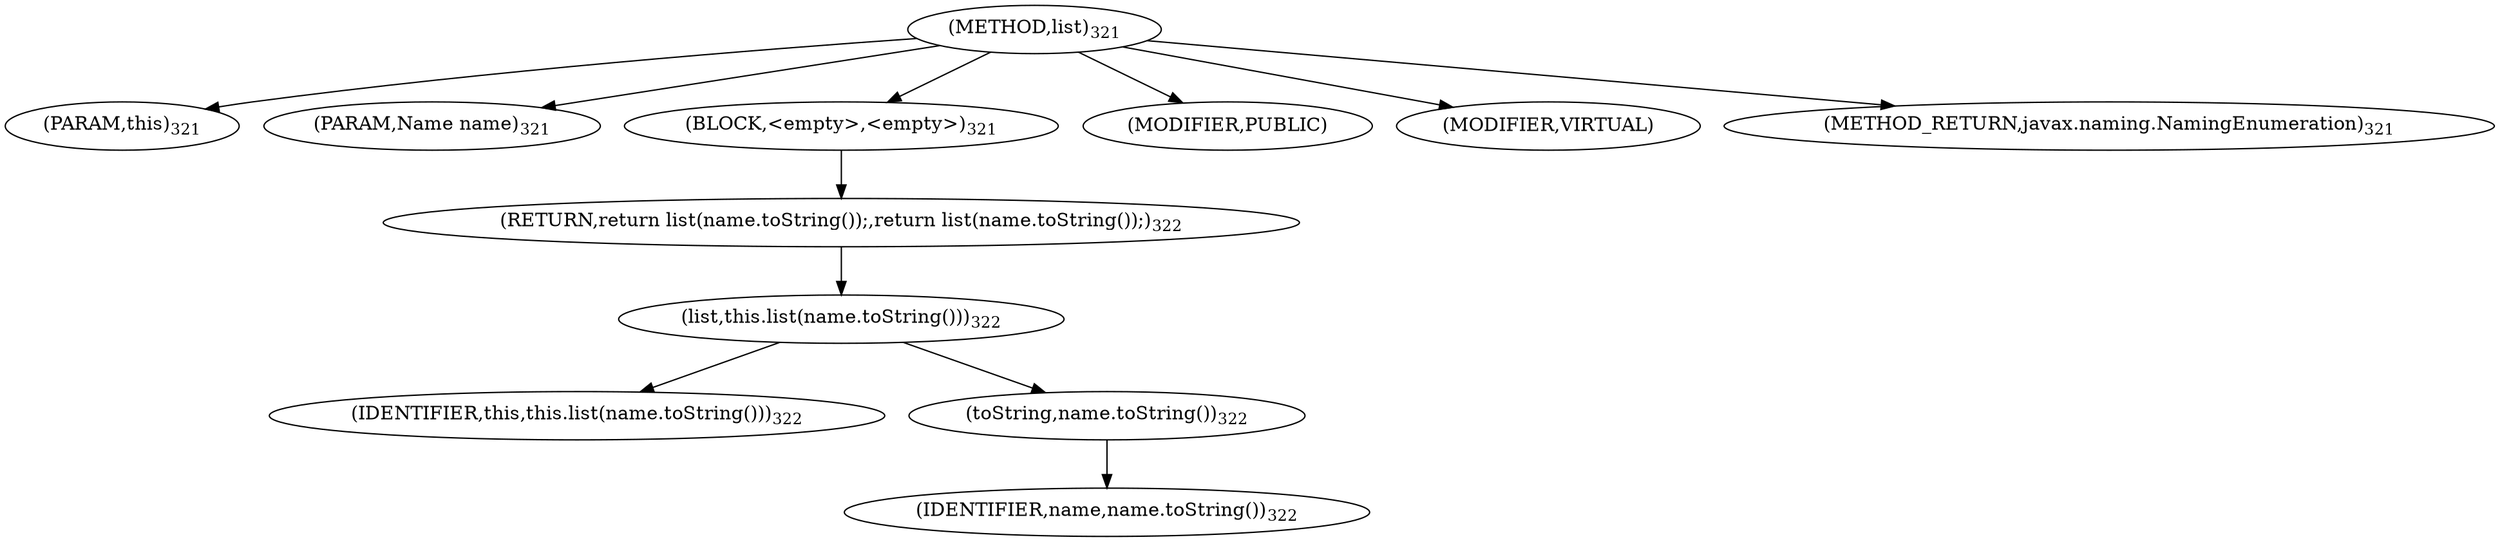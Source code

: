 digraph "list" {  
"1150" [label = <(METHOD,list)<SUB>321</SUB>> ]
"56" [label = <(PARAM,this)<SUB>321</SUB>> ]
"1151" [label = <(PARAM,Name name)<SUB>321</SUB>> ]
"1152" [label = <(BLOCK,&lt;empty&gt;,&lt;empty&gt;)<SUB>321</SUB>> ]
"1153" [label = <(RETURN,return list(name.toString());,return list(name.toString());)<SUB>322</SUB>> ]
"1154" [label = <(list,this.list(name.toString()))<SUB>322</SUB>> ]
"55" [label = <(IDENTIFIER,this,this.list(name.toString()))<SUB>322</SUB>> ]
"1155" [label = <(toString,name.toString())<SUB>322</SUB>> ]
"1156" [label = <(IDENTIFIER,name,name.toString())<SUB>322</SUB>> ]
"1157" [label = <(MODIFIER,PUBLIC)> ]
"1158" [label = <(MODIFIER,VIRTUAL)> ]
"1159" [label = <(METHOD_RETURN,javax.naming.NamingEnumeration)<SUB>321</SUB>> ]
  "1150" -> "56" 
  "1150" -> "1151" 
  "1150" -> "1152" 
  "1150" -> "1157" 
  "1150" -> "1158" 
  "1150" -> "1159" 
  "1152" -> "1153" 
  "1153" -> "1154" 
  "1154" -> "55" 
  "1154" -> "1155" 
  "1155" -> "1156" 
}
